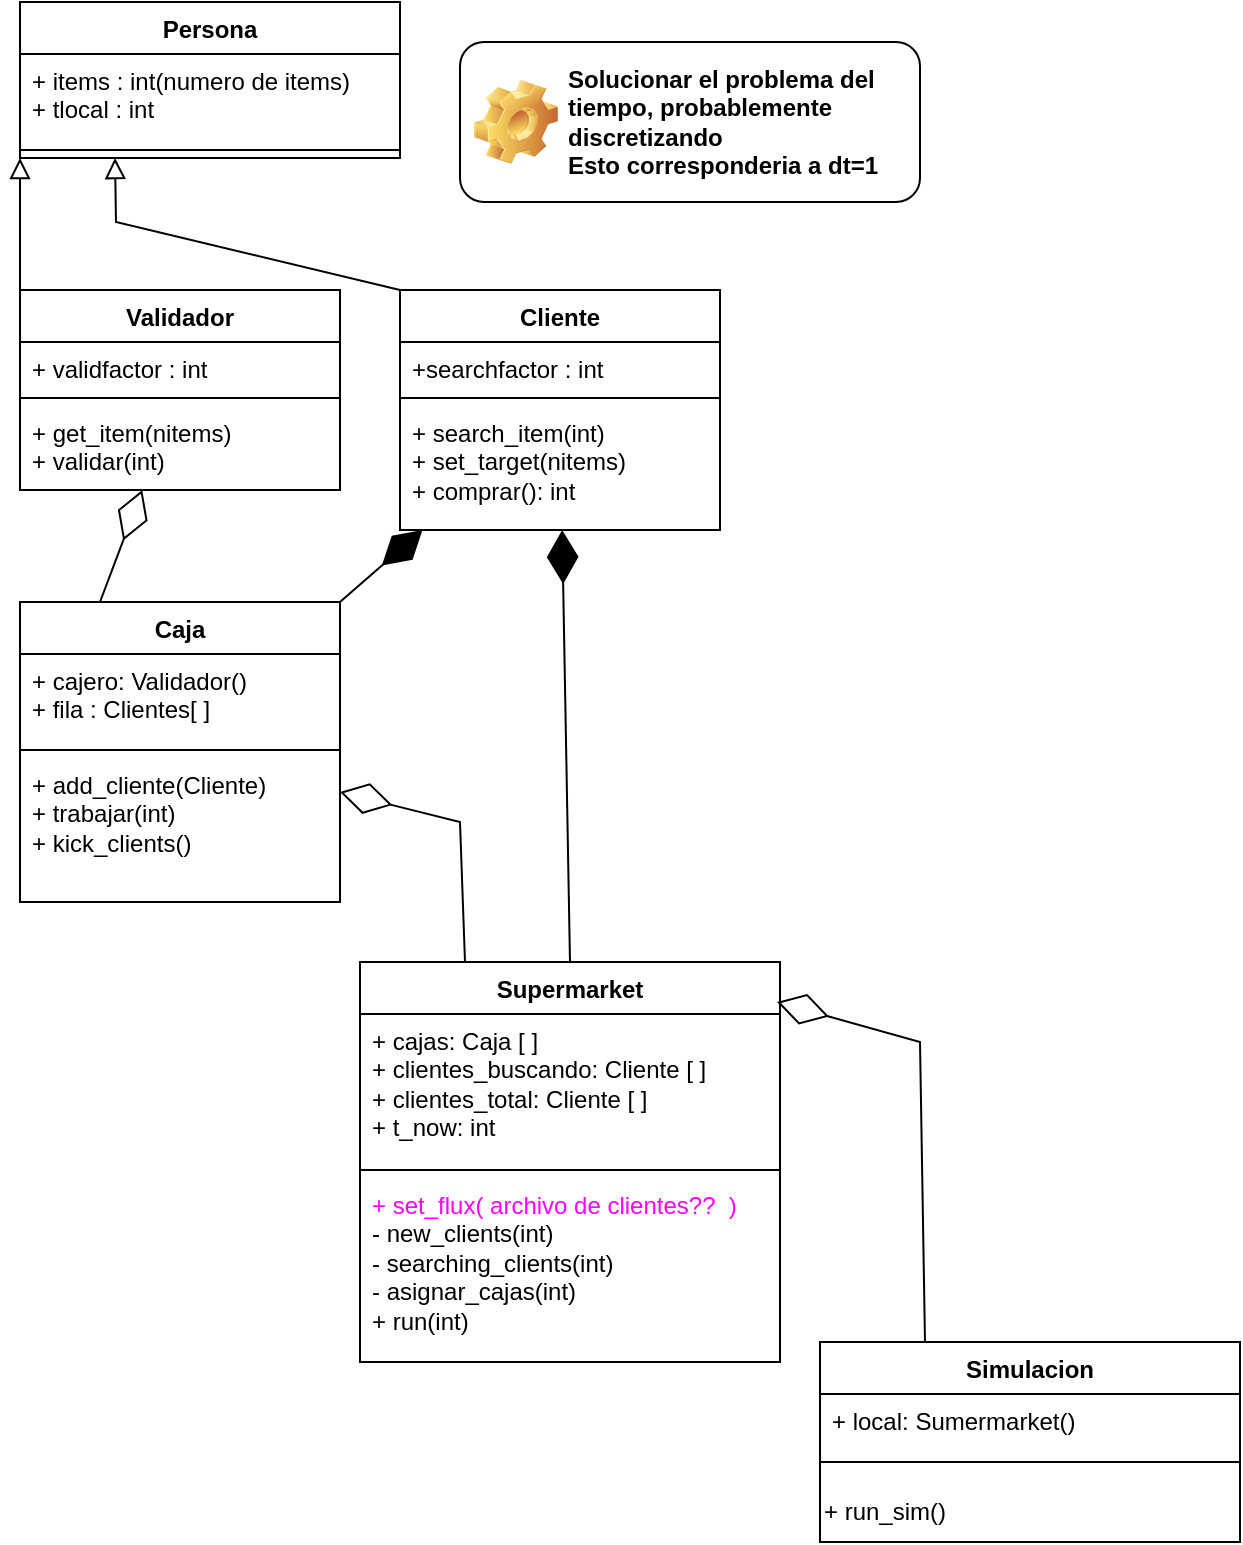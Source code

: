 <mxfile>
    <diagram id="C5RBs43oDa-KdzZeNtuy" name="Page-1">
        <mxGraphModel dx="455" dy="358" grid="1" gridSize="10" guides="1" tooltips="1" connect="1" arrows="1" fold="1" page="1" pageScale="1" pageWidth="827" pageHeight="1169" math="0" shadow="0">
            <root>
                <mxCell id="WIyWlLk6GJQsqaUBKTNV-0"/>
                <mxCell id="WIyWlLk6GJQsqaUBKTNV-1" parent="WIyWlLk6GJQsqaUBKTNV-0"/>
                <mxCell id="L2C0fBE87JOfqid6Puys-0" value="Persona" style="swimlane;fontStyle=1;align=center;verticalAlign=top;childLayout=stackLayout;horizontal=1;startSize=26;horizontalStack=0;resizeParent=1;resizeParentMax=0;resizeLast=0;collapsible=1;marginBottom=0;whiteSpace=wrap;html=1;" parent="WIyWlLk6GJQsqaUBKTNV-1" vertex="1">
                    <mxGeometry x="40" y="60" width="190" height="78" as="geometry"/>
                </mxCell>
                <mxCell id="L2C0fBE87JOfqid6Puys-1" value="+ items : int(numero de items)&lt;br&gt;+ tlocal : int" style="text;strokeColor=none;fillColor=none;align=left;verticalAlign=top;spacingLeft=4;spacingRight=4;overflow=hidden;rotatable=0;points=[[0,0.5],[1,0.5]];portConstraint=eastwest;whiteSpace=wrap;html=1;" parent="L2C0fBE87JOfqid6Puys-0" vertex="1">
                    <mxGeometry y="26" width="190" height="44" as="geometry"/>
                </mxCell>
                <mxCell id="L2C0fBE87JOfqid6Puys-2" value="" style="line;strokeWidth=1;fillColor=none;align=left;verticalAlign=middle;spacingTop=-1;spacingLeft=3;spacingRight=3;rotatable=0;labelPosition=right;points=[];portConstraint=eastwest;strokeColor=inherit;" parent="L2C0fBE87JOfqid6Puys-0" vertex="1">
                    <mxGeometry y="70" width="190" height="8" as="geometry"/>
                </mxCell>
                <mxCell id="L2C0fBE87JOfqid6Puys-4" value="Validador" style="swimlane;fontStyle=1;align=center;verticalAlign=top;childLayout=stackLayout;horizontal=1;startSize=26;horizontalStack=0;resizeParent=1;resizeParentMax=0;resizeLast=0;collapsible=1;marginBottom=0;whiteSpace=wrap;html=1;" parent="WIyWlLk6GJQsqaUBKTNV-1" vertex="1">
                    <mxGeometry x="40" y="204" width="160" height="100" as="geometry"/>
                </mxCell>
                <mxCell id="L2C0fBE87JOfqid6Puys-5" value="+ validfactor : int" style="text;strokeColor=none;fillColor=none;align=left;verticalAlign=top;spacingLeft=4;spacingRight=4;overflow=hidden;rotatable=0;points=[[0,0.5],[1,0.5]];portConstraint=eastwest;whiteSpace=wrap;html=1;" parent="L2C0fBE87JOfqid6Puys-4" vertex="1">
                    <mxGeometry y="26" width="160" height="24" as="geometry"/>
                </mxCell>
                <mxCell id="L2C0fBE87JOfqid6Puys-6" value="" style="line;strokeWidth=1;fillColor=none;align=left;verticalAlign=middle;spacingTop=-1;spacingLeft=3;spacingRight=3;rotatable=0;labelPosition=right;points=[];portConstraint=eastwest;strokeColor=inherit;" parent="L2C0fBE87JOfqid6Puys-4" vertex="1">
                    <mxGeometry y="50" width="160" height="8" as="geometry"/>
                </mxCell>
                <mxCell id="L2C0fBE87JOfqid6Puys-7" value="+ get_item(nitems)&lt;br&gt;+ validar(int)" style="text;strokeColor=none;fillColor=none;align=left;verticalAlign=top;spacingLeft=4;spacingRight=4;overflow=hidden;rotatable=0;points=[[0,0.5],[1,0.5]];portConstraint=eastwest;whiteSpace=wrap;html=1;" parent="L2C0fBE87JOfqid6Puys-4" vertex="1">
                    <mxGeometry y="58" width="160" height="42" as="geometry"/>
                </mxCell>
                <mxCell id="L2C0fBE87JOfqid6Puys-8" value="Cliente" style="swimlane;fontStyle=1;align=center;verticalAlign=top;childLayout=stackLayout;horizontal=1;startSize=26;horizontalStack=0;resizeParent=1;resizeParentMax=0;resizeLast=0;collapsible=1;marginBottom=0;whiteSpace=wrap;html=1;" parent="WIyWlLk6GJQsqaUBKTNV-1" vertex="1">
                    <mxGeometry x="230" y="204" width="160" height="120" as="geometry">
                        <mxRectangle x="230" y="204" width="100" height="30" as="alternateBounds"/>
                    </mxGeometry>
                </mxCell>
                <mxCell id="L2C0fBE87JOfqid6Puys-9" value="+searchfactor : int" style="text;strokeColor=none;fillColor=none;align=left;verticalAlign=top;spacingLeft=4;spacingRight=4;overflow=hidden;rotatable=0;points=[[0,0.5],[1,0.5]];portConstraint=eastwest;whiteSpace=wrap;html=1;" parent="L2C0fBE87JOfqid6Puys-8" vertex="1">
                    <mxGeometry y="26" width="160" height="24" as="geometry"/>
                </mxCell>
                <mxCell id="L2C0fBE87JOfqid6Puys-10" value="" style="line;strokeWidth=1;fillColor=none;align=left;verticalAlign=middle;spacingTop=-1;spacingLeft=3;spacingRight=3;rotatable=0;labelPosition=right;points=[];portConstraint=eastwest;strokeColor=inherit;" parent="L2C0fBE87JOfqid6Puys-8" vertex="1">
                    <mxGeometry y="50" width="160" height="8" as="geometry"/>
                </mxCell>
                <mxCell id="L2C0fBE87JOfqid6Puys-11" value="+ search_item(int)&lt;br&gt;+ set_target(nitems)&lt;br&gt;+ comprar(): int" style="text;strokeColor=none;fillColor=none;align=left;verticalAlign=top;spacingLeft=4;spacingRight=4;overflow=hidden;rotatable=0;points=[[0,0.5],[1,0.5]];portConstraint=eastwest;whiteSpace=wrap;html=1;" parent="L2C0fBE87JOfqid6Puys-8" vertex="1">
                    <mxGeometry y="58" width="160" height="62" as="geometry"/>
                </mxCell>
                <mxCell id="L2C0fBE87JOfqid6Puys-23" value="" style="endArrow=block;html=1;rounded=0;align=center;verticalAlign=bottom;endFill=0;labelBackgroundColor=none;endSize=8;entryX=0;entryY=1;entryDx=0;entryDy=0;exitX=0;exitY=0;exitDx=0;exitDy=0;" parent="WIyWlLk6GJQsqaUBKTNV-1" source="L2C0fBE87JOfqid6Puys-4" target="L2C0fBE87JOfqid6Puys-0" edge="1">
                    <mxGeometry relative="1" as="geometry">
                        <mxPoint x="60" y="160" as="sourcePoint"/>
                        <mxPoint x="220" y="160" as="targetPoint"/>
                    </mxGeometry>
                </mxCell>
                <mxCell id="L2C0fBE87JOfqid6Puys-24" value="" style="resizable=0;html=1;align=center;verticalAlign=top;labelBackgroundColor=none;" parent="L2C0fBE87JOfqid6Puys-23" connectable="0" vertex="1">
                    <mxGeometry relative="1" as="geometry"/>
                </mxCell>
                <mxCell id="L2C0fBE87JOfqid6Puys-25" value="" style="endArrow=block;html=1;rounded=0;align=center;verticalAlign=bottom;endFill=0;labelBackgroundColor=none;endSize=8;entryX=0.25;entryY=1;entryDx=0;entryDy=0;exitX=0;exitY=0;exitDx=0;exitDy=0;" parent="WIyWlLk6GJQsqaUBKTNV-1" source="L2C0fBE87JOfqid6Puys-8" target="L2C0fBE87JOfqid6Puys-0" edge="1">
                    <mxGeometry x="-0.001" relative="1" as="geometry">
                        <mxPoint x="50" y="214" as="sourcePoint"/>
                        <mxPoint x="50" y="148" as="targetPoint"/>
                        <Array as="points">
                            <mxPoint x="88" y="170"/>
                        </Array>
                        <mxPoint as="offset"/>
                    </mxGeometry>
                </mxCell>
                <mxCell id="L2C0fBE87JOfqid6Puys-26" value="" style="resizable=0;html=1;align=center;verticalAlign=top;labelBackgroundColor=none;" parent="L2C0fBE87JOfqid6Puys-25" connectable="0" vertex="1">
                    <mxGeometry relative="1" as="geometry"/>
                </mxCell>
                <mxCell id="L2C0fBE87JOfqid6Puys-27" value="Caja" style="swimlane;fontStyle=1;align=center;verticalAlign=top;childLayout=stackLayout;horizontal=1;startSize=26;horizontalStack=0;resizeParent=1;resizeParentMax=0;resizeLast=0;collapsible=1;marginBottom=0;whiteSpace=wrap;html=1;" parent="WIyWlLk6GJQsqaUBKTNV-1" vertex="1">
                    <mxGeometry x="40" y="360" width="160" height="150" as="geometry"/>
                </mxCell>
                <mxCell id="L2C0fBE87JOfqid6Puys-28" value="+ cajero: Validador()&lt;br&gt;+ fila : Clientes[ ]" style="text;strokeColor=none;fillColor=none;align=left;verticalAlign=top;spacingLeft=4;spacingRight=4;overflow=hidden;rotatable=0;points=[[0,0.5],[1,0.5]];portConstraint=eastwest;whiteSpace=wrap;html=1;" parent="L2C0fBE87JOfqid6Puys-27" vertex="1">
                    <mxGeometry y="26" width="160" height="44" as="geometry"/>
                </mxCell>
                <mxCell id="L2C0fBE87JOfqid6Puys-29" value="" style="line;strokeWidth=1;fillColor=none;align=left;verticalAlign=middle;spacingTop=-1;spacingLeft=3;spacingRight=3;rotatable=0;labelPosition=right;points=[];portConstraint=eastwest;strokeColor=inherit;" parent="L2C0fBE87JOfqid6Puys-27" vertex="1">
                    <mxGeometry y="70" width="160" height="8" as="geometry"/>
                </mxCell>
                <mxCell id="L2C0fBE87JOfqid6Puys-30" value="+ add_cliente(Cliente)&lt;br&gt;+ trabajar(int)&lt;br&gt;+ kick_clients()" style="text;strokeColor=none;fillColor=none;align=left;verticalAlign=top;spacingLeft=4;spacingRight=4;overflow=hidden;rotatable=0;points=[[0,0.5],[1,0.5]];portConstraint=eastwest;whiteSpace=wrap;html=1;" parent="L2C0fBE87JOfqid6Puys-27" vertex="1">
                    <mxGeometry y="78" width="160" height="72" as="geometry"/>
                </mxCell>
                <mxCell id="L2C0fBE87JOfqid6Puys-32" value="" style="endArrow=diamondThin;endFill=1;endSize=24;html=1;rounded=0;exitX=1;exitY=0;exitDx=0;exitDy=0;" parent="WIyWlLk6GJQsqaUBKTNV-1" source="L2C0fBE87JOfqid6Puys-27" target="L2C0fBE87JOfqid6Puys-8" edge="1">
                    <mxGeometry width="160" relative="1" as="geometry">
                        <mxPoint x="330" y="290" as="sourcePoint"/>
                        <mxPoint x="490" y="290" as="targetPoint"/>
                    </mxGeometry>
                </mxCell>
                <mxCell id="L2C0fBE87JOfqid6Puys-33" value="" style="endArrow=diamondThin;endFill=0;endSize=24;html=1;rounded=0;exitX=0.25;exitY=0;exitDx=0;exitDy=0;" parent="WIyWlLk6GJQsqaUBKTNV-1" source="L2C0fBE87JOfqid6Puys-27" target="L2C0fBE87JOfqid6Puys-4" edge="1">
                    <mxGeometry width="160" relative="1" as="geometry">
                        <mxPoint x="60" y="370" as="sourcePoint"/>
                        <mxPoint x="82.759" y="304.0" as="targetPoint"/>
                    </mxGeometry>
                </mxCell>
                <mxCell id="L2C0fBE87JOfqid6Puys-34" value="Supermarket" style="swimlane;fontStyle=1;align=center;verticalAlign=top;childLayout=stackLayout;horizontal=1;startSize=26;horizontalStack=0;resizeParent=1;resizeParentMax=0;resizeLast=0;collapsible=1;marginBottom=0;whiteSpace=wrap;html=1;" parent="WIyWlLk6GJQsqaUBKTNV-1" vertex="1">
                    <mxGeometry x="210" y="540" width="210" height="200" as="geometry">
                        <mxRectangle x="230" y="204" width="100" height="30" as="alternateBounds"/>
                    </mxGeometry>
                </mxCell>
                <mxCell id="L2C0fBE87JOfqid6Puys-35" value="+ cajas: Caja [ ]&lt;br&gt;+ clientes_buscando: Cliente [ ]&lt;br&gt;+ clientes_total: Cliente [ ]&lt;br&gt;+ t_now: int" style="text;strokeColor=none;fillColor=none;align=left;verticalAlign=top;spacingLeft=4;spacingRight=4;overflow=hidden;rotatable=0;points=[[0,0.5],[1,0.5]];portConstraint=eastwest;whiteSpace=wrap;html=1;" parent="L2C0fBE87JOfqid6Puys-34" vertex="1">
                    <mxGeometry y="26" width="210" height="74" as="geometry"/>
                </mxCell>
                <mxCell id="L2C0fBE87JOfqid6Puys-36" value="" style="line;strokeWidth=1;fillColor=none;align=left;verticalAlign=middle;spacingTop=-1;spacingLeft=3;spacingRight=3;rotatable=0;labelPosition=right;points=[];portConstraint=eastwest;strokeColor=inherit;" parent="L2C0fBE87JOfqid6Puys-34" vertex="1">
                    <mxGeometry y="100" width="210" height="8" as="geometry"/>
                </mxCell>
                <mxCell id="L2C0fBE87JOfqid6Puys-37" value="&lt;font color=&quot;#ff00ff&quot;&gt;+ set_flux( archivo de clientes??&amp;nbsp; )&lt;br&gt;&lt;/font&gt;- new_clients(int)&lt;br&gt;- searching_clients(int)&lt;br&gt;- asignar_cajas(int)&lt;br&gt;+ run(int)" style="text;strokeColor=none;fillColor=none;align=left;verticalAlign=top;spacingLeft=4;spacingRight=4;overflow=hidden;rotatable=0;points=[[0,0.5],[1,0.5]];portConstraint=eastwest;whiteSpace=wrap;html=1;" parent="L2C0fBE87JOfqid6Puys-34" vertex="1">
                    <mxGeometry y="108" width="210" height="92" as="geometry"/>
                </mxCell>
                <mxCell id="L2C0fBE87JOfqid6Puys-40" value="" style="endArrow=diamondThin;endFill=1;endSize=24;html=1;rounded=0;exitX=0.5;exitY=0;exitDx=0;exitDy=0;" parent="WIyWlLk6GJQsqaUBKTNV-1" source="L2C0fBE87JOfqid6Puys-34" target="L2C0fBE87JOfqid6Puys-8" edge="1">
                    <mxGeometry width="160" relative="1" as="geometry">
                        <mxPoint x="210" y="380" as="sourcePoint"/>
                        <mxPoint x="237" y="334" as="targetPoint"/>
                    </mxGeometry>
                </mxCell>
                <mxCell id="L2C0fBE87JOfqid6Puys-41" value="" style="endArrow=diamondThin;endFill=0;endSize=24;html=1;rounded=0;exitX=0.25;exitY=0;exitDx=0;exitDy=0;" parent="WIyWlLk6GJQsqaUBKTNV-1" source="L2C0fBE87JOfqid6Puys-34" target="L2C0fBE87JOfqid6Puys-27" edge="1">
                    <mxGeometry width="160" relative="1" as="geometry">
                        <mxPoint x="280" y="540" as="sourcePoint"/>
                        <mxPoint x="280" y="476" as="targetPoint"/>
                        <Array as="points">
                            <mxPoint x="260" y="470"/>
                        </Array>
                    </mxGeometry>
                </mxCell>
                <mxCell id="L2C0fBE87JOfqid6Puys-42" value="Simulacion" style="swimlane;fontStyle=1;align=center;verticalAlign=top;childLayout=stackLayout;horizontal=1;startSize=26;horizontalStack=0;resizeParent=1;resizeParentMax=0;resizeLast=0;collapsible=1;marginBottom=0;whiteSpace=wrap;html=1;" parent="WIyWlLk6GJQsqaUBKTNV-1" vertex="1">
                    <mxGeometry x="440" y="730" width="210" height="100" as="geometry">
                        <mxRectangle x="230" y="204" width="100" height="30" as="alternateBounds"/>
                    </mxGeometry>
                </mxCell>
                <mxCell id="L2C0fBE87JOfqid6Puys-43" value="+ local: Sumermarket()" style="text;strokeColor=none;fillColor=none;align=left;verticalAlign=top;spacingLeft=4;spacingRight=4;overflow=hidden;rotatable=0;points=[[0,0.5],[1,0.5]];portConstraint=eastwest;whiteSpace=wrap;html=1;" parent="L2C0fBE87JOfqid6Puys-42" vertex="1">
                    <mxGeometry y="26" width="210" height="24" as="geometry"/>
                </mxCell>
                <mxCell id="L2C0fBE87JOfqid6Puys-44" value="" style="line;strokeWidth=1;fillColor=none;align=left;verticalAlign=middle;spacingTop=-1;spacingLeft=3;spacingRight=3;rotatable=0;labelPosition=right;points=[];portConstraint=eastwest;strokeColor=inherit;" parent="L2C0fBE87JOfqid6Puys-42" vertex="1">
                    <mxGeometry y="50" width="210" height="20" as="geometry"/>
                </mxCell>
                <mxCell id="L2C0fBE87JOfqid6Puys-46" value="+ run_sim()" style="text;html=1;align=left;verticalAlign=middle;resizable=0;points=[];autosize=1;strokeColor=none;fillColor=none;" parent="L2C0fBE87JOfqid6Puys-42" vertex="1">
                    <mxGeometry y="70" width="210" height="30" as="geometry"/>
                </mxCell>
                <mxCell id="L2C0fBE87JOfqid6Puys-47" value="" style="endArrow=diamondThin;endFill=0;endSize=24;html=1;rounded=0;entryX=0.993;entryY=0.1;entryDx=0;entryDy=0;entryPerimeter=0;exitX=0.25;exitY=0;exitDx=0;exitDy=0;" parent="WIyWlLk6GJQsqaUBKTNV-1" source="L2C0fBE87JOfqid6Puys-42" target="L2C0fBE87JOfqid6Puys-34" edge="1">
                    <mxGeometry width="160" relative="1" as="geometry">
                        <mxPoint x="520" y="720" as="sourcePoint"/>
                        <mxPoint x="420" y="620.0" as="targetPoint"/>
                        <Array as="points">
                            <mxPoint x="490" y="580"/>
                        </Array>
                    </mxGeometry>
                </mxCell>
                <mxCell id="0" value="Solucionar el problema del tiempo, probablemente discretizando&lt;br&gt;Esto corresponderia a dt=1" style="label;whiteSpace=wrap;html=1;image=img/clipart/Gear_128x128.png" vertex="1" parent="WIyWlLk6GJQsqaUBKTNV-1">
                    <mxGeometry x="260" y="80" width="230" height="80" as="geometry"/>
                </mxCell>
            </root>
        </mxGraphModel>
    </diagram>
</mxfile>